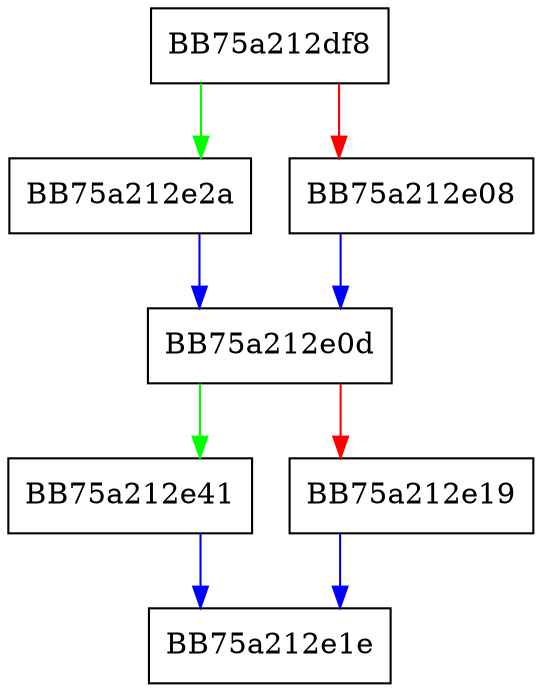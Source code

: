 digraph _Check_rehash_required_1 {
  node [shape="box"];
  graph [splines=ortho];
  BB75a212df8 -> BB75a212e2a [color="green"];
  BB75a212df8 -> BB75a212e08 [color="red"];
  BB75a212e08 -> BB75a212e0d [color="blue"];
  BB75a212e0d -> BB75a212e41 [color="green"];
  BB75a212e0d -> BB75a212e19 [color="red"];
  BB75a212e19 -> BB75a212e1e [color="blue"];
  BB75a212e2a -> BB75a212e0d [color="blue"];
  BB75a212e41 -> BB75a212e1e [color="blue"];
}